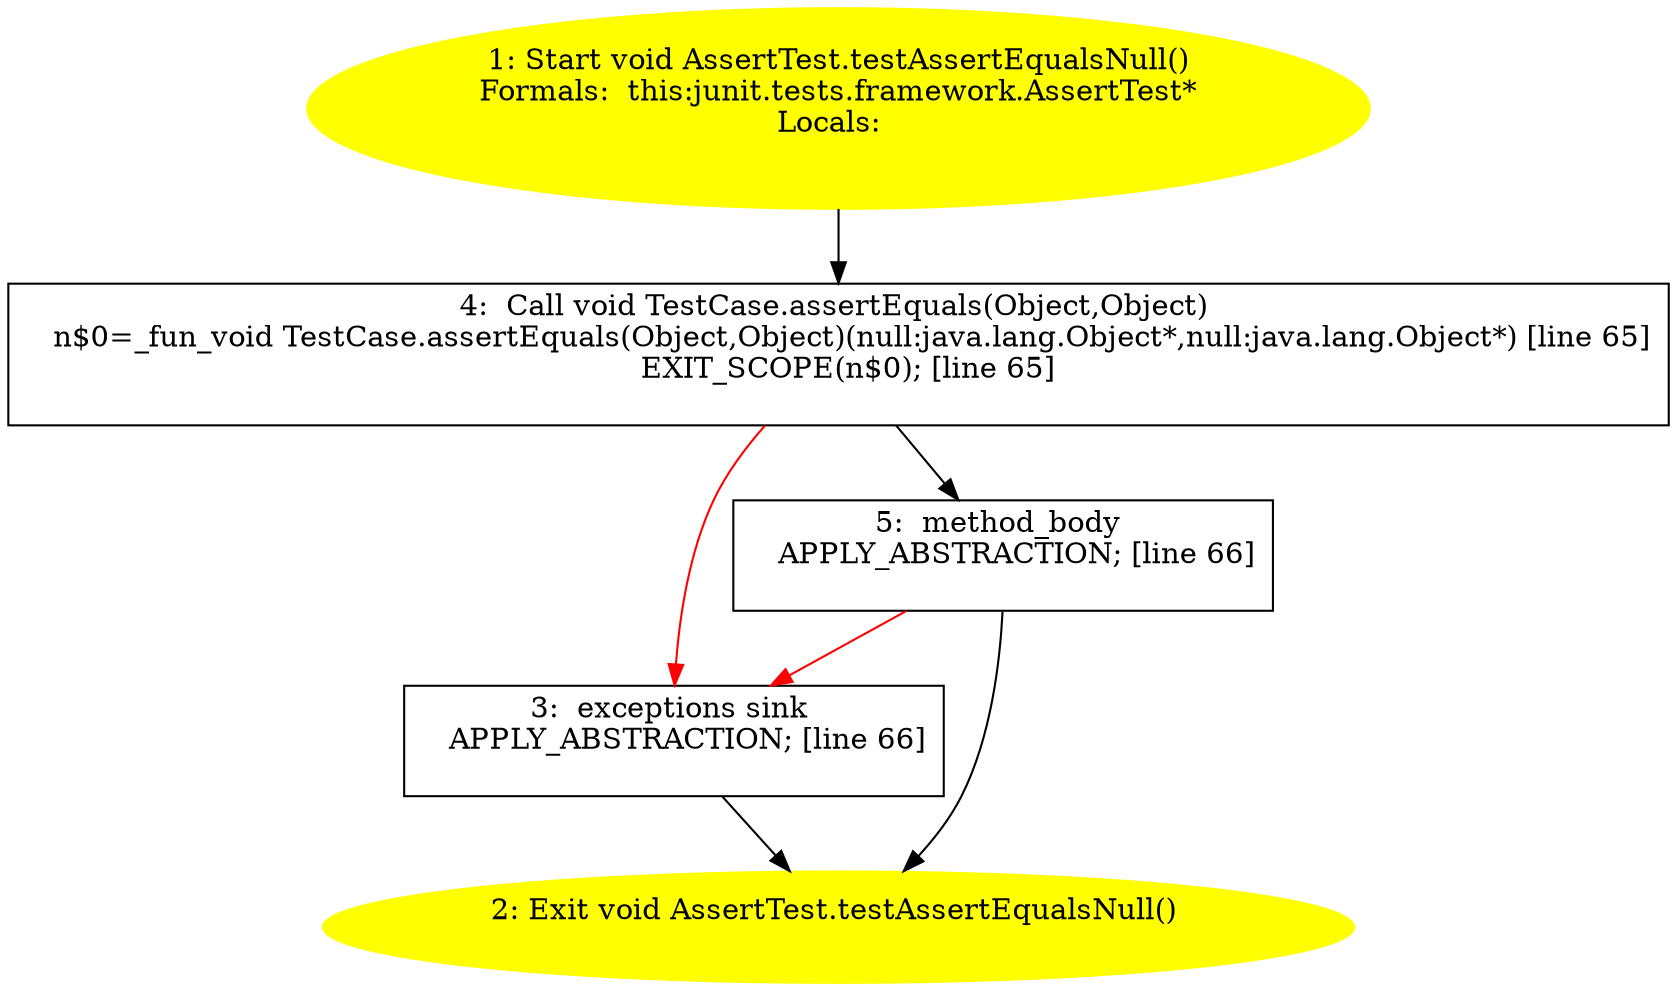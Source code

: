 /* @generated */
digraph cfg {
"junit.tests.framework.AssertTest.testAssertEqualsNull():void.e19ebed9e36fb424824ccf7639b2e4d0_1" [label="1: Start void AssertTest.testAssertEqualsNull()\nFormals:  this:junit.tests.framework.AssertTest*\nLocals:  \n  " color=yellow style=filled]
	

	 "junit.tests.framework.AssertTest.testAssertEqualsNull():void.e19ebed9e36fb424824ccf7639b2e4d0_1" -> "junit.tests.framework.AssertTest.testAssertEqualsNull():void.e19ebed9e36fb424824ccf7639b2e4d0_4" ;
"junit.tests.framework.AssertTest.testAssertEqualsNull():void.e19ebed9e36fb424824ccf7639b2e4d0_2" [label="2: Exit void AssertTest.testAssertEqualsNull() \n  " color=yellow style=filled]
	

"junit.tests.framework.AssertTest.testAssertEqualsNull():void.e19ebed9e36fb424824ccf7639b2e4d0_3" [label="3:  exceptions sink \n   APPLY_ABSTRACTION; [line 66]\n " shape="box"]
	

	 "junit.tests.framework.AssertTest.testAssertEqualsNull():void.e19ebed9e36fb424824ccf7639b2e4d0_3" -> "junit.tests.framework.AssertTest.testAssertEqualsNull():void.e19ebed9e36fb424824ccf7639b2e4d0_2" ;
"junit.tests.framework.AssertTest.testAssertEqualsNull():void.e19ebed9e36fb424824ccf7639b2e4d0_4" [label="4:  Call void TestCase.assertEquals(Object,Object) \n   n$0=_fun_void TestCase.assertEquals(Object,Object)(null:java.lang.Object*,null:java.lang.Object*) [line 65]\n  EXIT_SCOPE(n$0); [line 65]\n " shape="box"]
	

	 "junit.tests.framework.AssertTest.testAssertEqualsNull():void.e19ebed9e36fb424824ccf7639b2e4d0_4" -> "junit.tests.framework.AssertTest.testAssertEqualsNull():void.e19ebed9e36fb424824ccf7639b2e4d0_5" ;
	 "junit.tests.framework.AssertTest.testAssertEqualsNull():void.e19ebed9e36fb424824ccf7639b2e4d0_4" -> "junit.tests.framework.AssertTest.testAssertEqualsNull():void.e19ebed9e36fb424824ccf7639b2e4d0_3" [color="red" ];
"junit.tests.framework.AssertTest.testAssertEqualsNull():void.e19ebed9e36fb424824ccf7639b2e4d0_5" [label="5:  method_body \n   APPLY_ABSTRACTION; [line 66]\n " shape="box"]
	

	 "junit.tests.framework.AssertTest.testAssertEqualsNull():void.e19ebed9e36fb424824ccf7639b2e4d0_5" -> "junit.tests.framework.AssertTest.testAssertEqualsNull():void.e19ebed9e36fb424824ccf7639b2e4d0_2" ;
	 "junit.tests.framework.AssertTest.testAssertEqualsNull():void.e19ebed9e36fb424824ccf7639b2e4d0_5" -> "junit.tests.framework.AssertTest.testAssertEqualsNull():void.e19ebed9e36fb424824ccf7639b2e4d0_3" [color="red" ];
}
